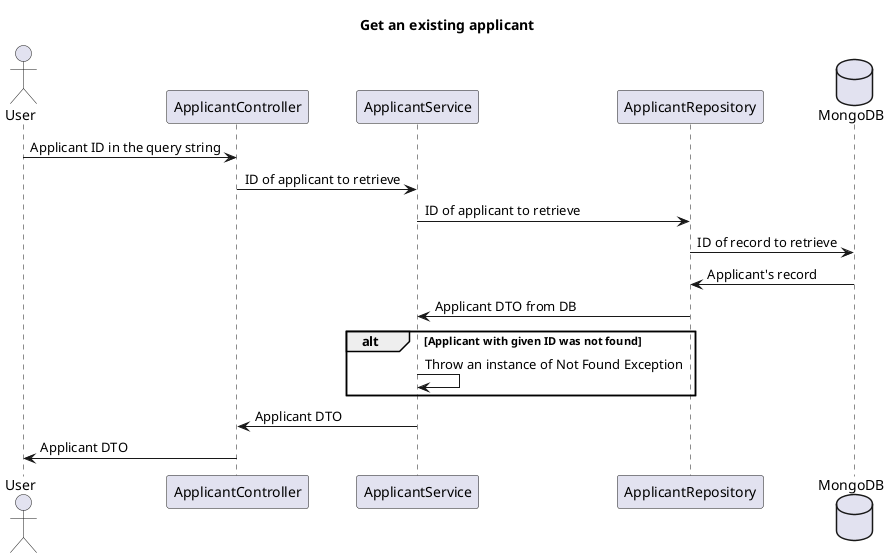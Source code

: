 @startuml Get an existing applicant
    title Get an existing applicant

    actor User as user
    participant ApplicantController as applicantController
    participant ApplicantService as applicantService
    participant ApplicantRepository as applicantRepository
    database MongoDB as db

    user -> applicantController: Applicant ID in the query string
        applicantController -> applicantService: ID of applicant to retrieve

            applicantService -> applicantRepository: ID of applicant to retrieve
                applicantRepository -> db: ID of record to retrieve
                db -> applicantRepository: Applicant's record
            applicantRepository -> applicantService: Applicant DTO from DB

            alt Applicant with given ID was not found
                applicantService -> applicantService: Throw an instance of Not Found Exception
            end 

        applicantService -> applicantController: Applicant DTO
    applicantController -> user: Applicant DTO
@enduml